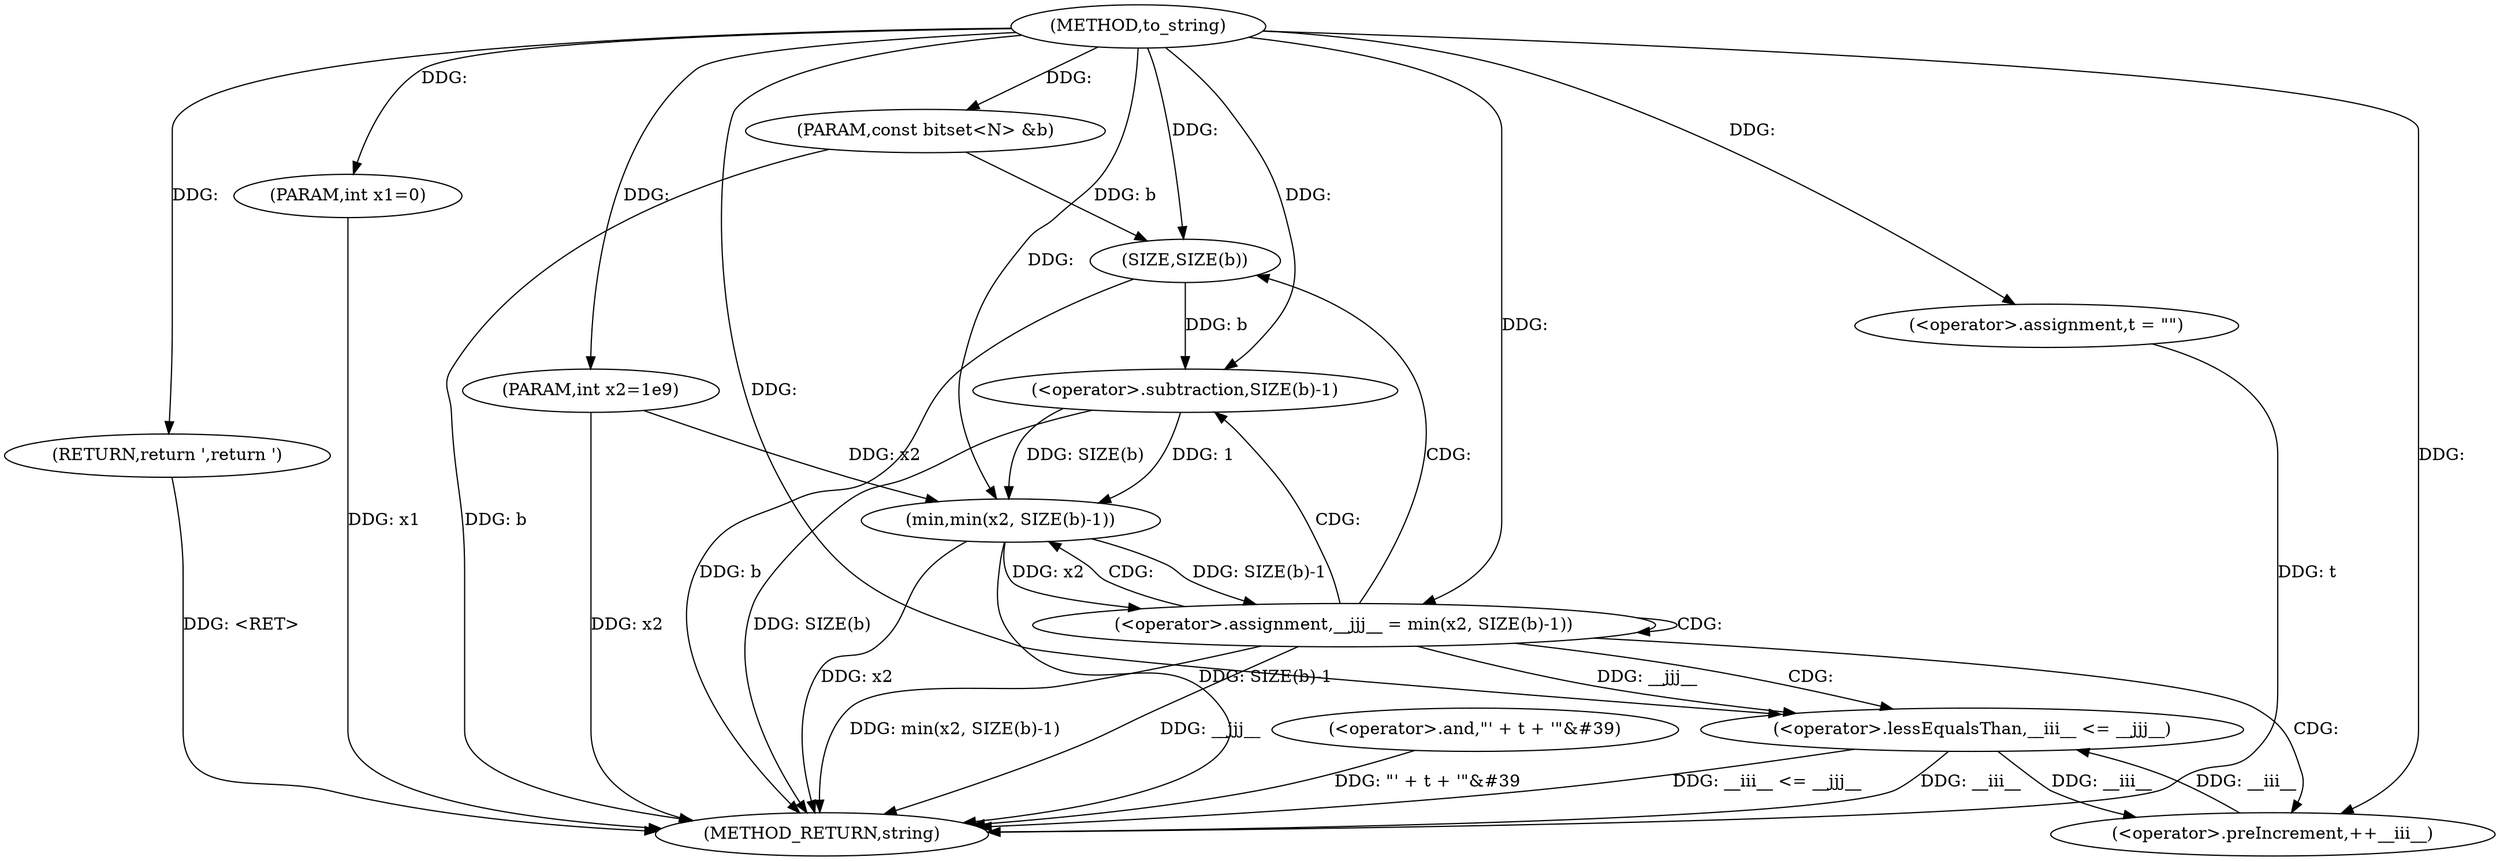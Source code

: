 digraph "to_string" {  
"1000151" [label = "(METHOD,to_string)" ]
"1000200" [label = "(METHOD_RETURN,string)" ]
"1000152" [label = "(PARAM,const bitset<N> &b)" ]
"1000153" [label = "(PARAM,int x1=0)" ]
"1000154" [label = "(PARAM,int x2=1e9)" ]
"1000157" [label = "(<operator>.assignment,t = \"\")" ]
"1000194" [label = "(RETURN,return &#39;,return &#39;)" ]
"1000197" [label = "(<operator>.and,\"&#39; + t + &#39;\"&#39)" ]
"1000169" [label = "(<operator>.assignment,__jjj__ = min(x2, SIZE(b)-1))" ]
"1000177" [label = "(<operator>.lessEqualsThan,__iii__ <= __jjj__)" ]
"1000180" [label = "(<operator>.preIncrement,++__iii__)" ]
"1000171" [label = "(min,min(x2, SIZE(b)-1))" ]
"1000173" [label = "(<operator>.subtraction,SIZE(b)-1)" ]
"1000174" [label = "(SIZE,SIZE(b))" ]
  "1000194" -> "1000200"  [ label = "DDG: <RET>"] 
  "1000152" -> "1000200"  [ label = "DDG: b"] 
  "1000153" -> "1000200"  [ label = "DDG: x1"] 
  "1000154" -> "1000200"  [ label = "DDG: x2"] 
  "1000157" -> "1000200"  [ label = "DDG: t"] 
  "1000169" -> "1000200"  [ label = "DDG: __jjj__"] 
  "1000171" -> "1000200"  [ label = "DDG: x2"] 
  "1000174" -> "1000200"  [ label = "DDG: b"] 
  "1000173" -> "1000200"  [ label = "DDG: SIZE(b)"] 
  "1000171" -> "1000200"  [ label = "DDG: SIZE(b)-1"] 
  "1000169" -> "1000200"  [ label = "DDG: min(x2, SIZE(b)-1)"] 
  "1000177" -> "1000200"  [ label = "DDG: __iii__"] 
  "1000177" -> "1000200"  [ label = "DDG: __iii__ <= __jjj__"] 
  "1000197" -> "1000200"  [ label = "DDG: \"&#39; + t + &#39;\"&#39"] 
  "1000151" -> "1000152"  [ label = "DDG: "] 
  "1000151" -> "1000153"  [ label = "DDG: "] 
  "1000151" -> "1000154"  [ label = "DDG: "] 
  "1000151" -> "1000157"  [ label = "DDG: "] 
  "1000151" -> "1000194"  [ label = "DDG: "] 
  "1000171" -> "1000169"  [ label = "DDG: x2"] 
  "1000171" -> "1000169"  [ label = "DDG: SIZE(b)-1"] 
  "1000151" -> "1000169"  [ label = "DDG: "] 
  "1000180" -> "1000177"  [ label = "DDG: __iii__"] 
  "1000151" -> "1000177"  [ label = "DDG: "] 
  "1000169" -> "1000177"  [ label = "DDG: __jjj__"] 
  "1000177" -> "1000180"  [ label = "DDG: __iii__"] 
  "1000151" -> "1000180"  [ label = "DDG: "] 
  "1000154" -> "1000171"  [ label = "DDG: x2"] 
  "1000151" -> "1000171"  [ label = "DDG: "] 
  "1000173" -> "1000171"  [ label = "DDG: SIZE(b)"] 
  "1000173" -> "1000171"  [ label = "DDG: 1"] 
  "1000174" -> "1000173"  [ label = "DDG: b"] 
  "1000151" -> "1000173"  [ label = "DDG: "] 
  "1000152" -> "1000174"  [ label = "DDG: b"] 
  "1000151" -> "1000174"  [ label = "DDG: "] 
  "1000169" -> "1000171"  [ label = "CDG: "] 
  "1000169" -> "1000180"  [ label = "CDG: "] 
  "1000169" -> "1000177"  [ label = "CDG: "] 
  "1000169" -> "1000174"  [ label = "CDG: "] 
  "1000169" -> "1000173"  [ label = "CDG: "] 
  "1000169" -> "1000169"  [ label = "CDG: "] 
}
